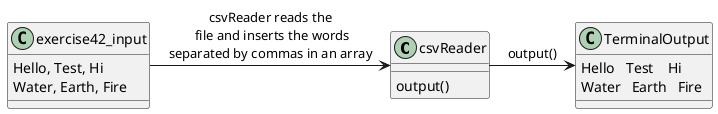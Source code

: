 @startuml
'https://plantuml.com/sequence-diagram

class csvReader {
    output()
}

class exercise42_input {
    Hello, Test, Hi
    Water, Earth, Fire
}

class TerminalOutput {
    Hello   Test    Hi
    Water   Earth   Fire
}

exercise42_input->csvReader: csvReader reads the\n file and inserts the words\nseparated by commas in an array
csvReader->TerminalOutput: output()
@enduml